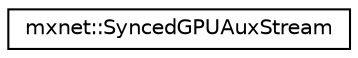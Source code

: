 digraph "Graphical Class Hierarchy"
{
  edge [fontname="Helvetica",fontsize="10",labelfontname="Helvetica",labelfontsize="10"];
  node [fontname="Helvetica",fontsize="10",shape=record];
  rankdir="LR";
  Node1 [label="mxnet::SyncedGPUAuxStream",height=0.2,width=0.4,color="black", fillcolor="white", style="filled",URL="$classmxnet_1_1SyncedGPUAuxStream.html",tooltip="Provides automatic coordination of an auxilary stream with a primary one. This object, upon construction, prepares an aux stream for use by syncing it with enqueued primary-stream work. Object destruction will sync again so future primary-stream work will wait on enqueued aux-stream work. If MXNET_GPU_WORKER_NSTREAMS == 1, then this defaults simply: the primary stream will equal the aux stream and the syncs will be executed as nops. See ./src/operator/cudnn/cudnn_convolution-inl.h for a usage example. "];
}
